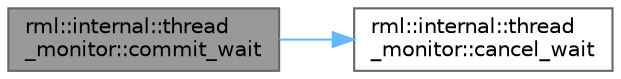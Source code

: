 digraph "rml::internal::thread_monitor::commit_wait"
{
 // LATEX_PDF_SIZE
  bgcolor="transparent";
  edge [fontname=Helvetica,fontsize=10,labelfontname=Helvetica,labelfontsize=10];
  node [fontname=Helvetica,fontsize=10,shape=box,height=0.2,width=0.4];
  rankdir="LR";
  Node1 [id="Node000001",label="rml::internal::thread\l_monitor::commit_wait",height=0.2,width=0.4,color="gray40", fillcolor="grey60", style="filled", fontcolor="black",tooltip="Complete a two-phase wait and wait until notification occurs after the earlier prepare_wait."];
  Node1 -> Node2 [id="edge1_Node000001_Node000002",color="steelblue1",style="solid",tooltip=" "];
  Node2 [id="Node000002",label="rml::internal::thread\l_monitor::cancel_wait",height=0.2,width=0.4,color="grey40", fillcolor="white", style="filled",URL="$classrml_1_1internal_1_1thread__monitor.html#aaeb8faebaa89d96f89d537bd9c2782b7",tooltip="Cancel a two-phase wait."];
}
